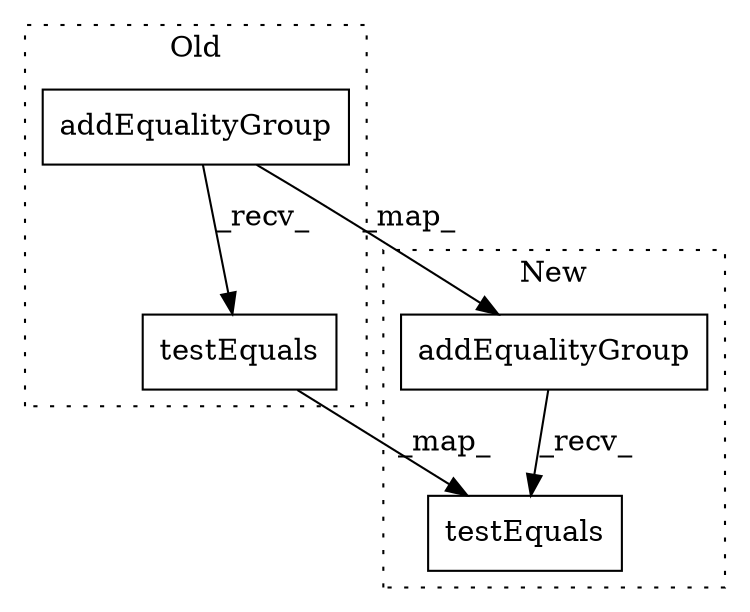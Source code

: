 digraph G {
subgraph cluster0 {
1 [label="addEqualityGroup" a="32" s="5178,5308" l="30,1" shape="box"];
4 [label="testEquals" a="32" s="5611" l="12" shape="box"];
label = "Old";
style="dotted";
}
subgraph cluster1 {
2 [label="addEqualityGroup" a="32" s="1557,1622" l="17,1" shape="box"];
3 [label="testEquals" a="32" s="1633" l="12" shape="box"];
label = "New";
style="dotted";
}
1 -> 4 [label="_recv_"];
1 -> 2 [label="_map_"];
2 -> 3 [label="_recv_"];
4 -> 3 [label="_map_"];
}